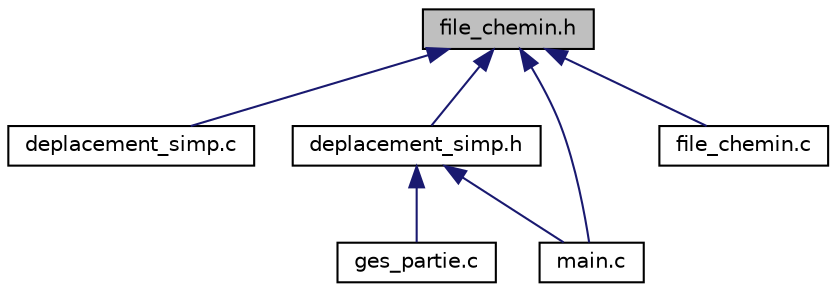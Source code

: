 digraph "file_chemin.h"
{
  edge [fontname="Helvetica",fontsize="10",labelfontname="Helvetica",labelfontsize="10"];
  node [fontname="Helvetica",fontsize="10",shape=record];
  Node1 [label="file_chemin.h",height=0.2,width=0.4,color="black", fillcolor="grey75", style="filled", fontcolor="black"];
  Node1 -> Node2 [dir="back",color="midnightblue",fontsize="10",style="solid"];
  Node2 [label="deplacement_simp.c",height=0.2,width=0.4,color="black", fillcolor="white", style="filled",URL="$a00013.html",tooltip="Ce fichier contient les fonctions de déplacement sur la carte. "];
  Node1 -> Node3 [dir="back",color="midnightblue",fontsize="10",style="solid"];
  Node3 [label="deplacement_simp.h",height=0.2,width=0.4,color="black", fillcolor="white", style="filled",URL="$a00014.html",tooltip="Ce fichier contient les en-tête de la version simplifiée des fonctions de déplacement sur la carte..."];
  Node3 -> Node4 [dir="back",color="midnightblue",fontsize="10",style="solid"];
  Node4 [label="ges_partie.c",height=0.2,width=0.4,color="black", fillcolor="white", style="filled",URL="$a00019.html",tooltip="Ce fichier contient les fonctions permettant le lancement et le déroulement de la partie..."];
  Node3 -> Node5 [dir="back",color="midnightblue",fontsize="10",style="solid"];
  Node5 [label="main.c",height=0.2,width=0.4,color="black", fillcolor="white", style="filled",URL="$a00026.html",tooltip="Menu principal et lancement de la partie. "];
  Node1 -> Node6 [dir="back",color="midnightblue",fontsize="10",style="solid"];
  Node6 [label="file_chemin.c",height=0.2,width=0.4,color="black", fillcolor="white", style="filled",URL="$a00015.html",tooltip="Ce fichier contient les primitives d&#39;acces aux files de noeuds. "];
  Node1 -> Node5 [dir="back",color="midnightblue",fontsize="10",style="solid"];
}
